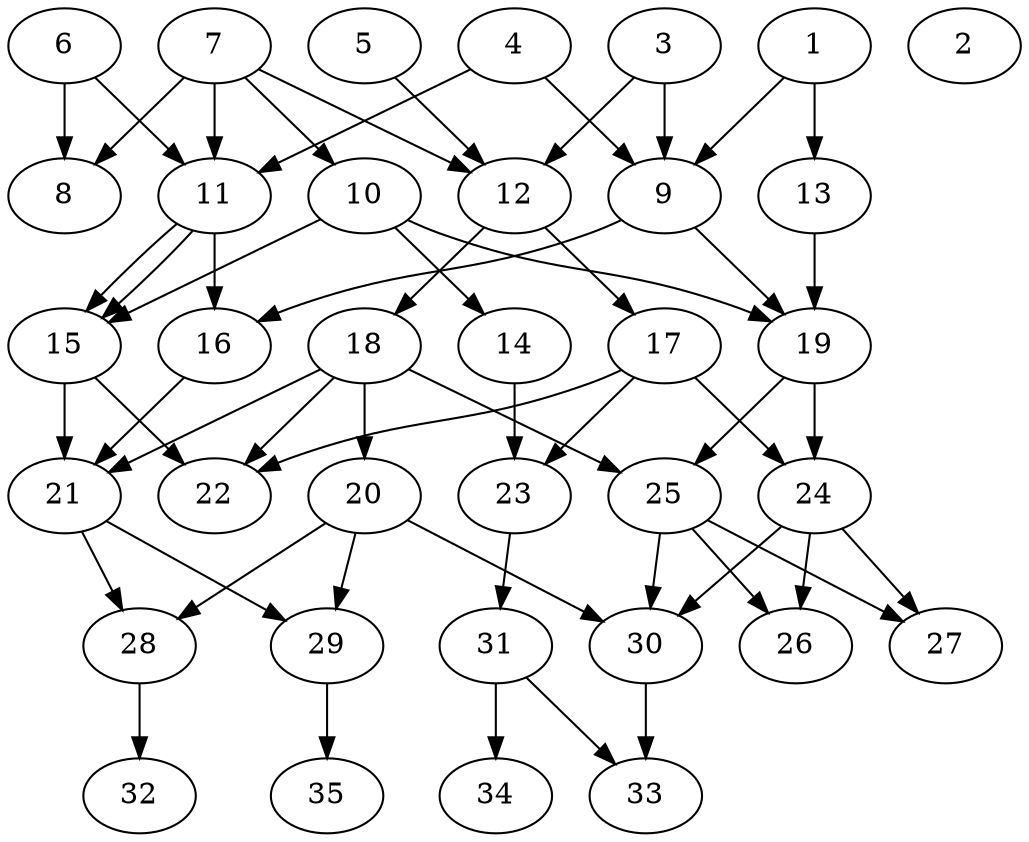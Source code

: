 // DAG (tier=2-normal, mode=data, n=35, ccr=0.442, fat=0.562, density=0.439, regular=0.576, jump=0.177, mindata=2097152, maxdata=16777216)
// DAG automatically generated by daggen at Sun Aug 24 16:33:34 2025
// /home/ermia/Project/Environments/daggen/bin/daggen --dot --ccr 0.442 --fat 0.562 --regular 0.576 --density 0.439 --jump 0.177 --mindata 2097152 --maxdata 16777216 -n 35 
digraph G {
  1 [size="6328886318782213", alpha="0.18", expect_size="3164443159391106"]
  1 -> 9 [size ="200917529919488"]
  1 -> 13 [size ="200917529919488"]
  2 [size="21159389603740604", alpha="0.07", expect_size="10579694801870302"]
  3 [size="21512414969938837504", alpha="0.14", expect_size="10756207484969418752"]
  3 -> 9 [size ="61879875534848"]
  3 -> 12 [size ="61879875534848"]
  4 [size="95868586742132688", alpha="0.12", expect_size="47934293371066344"]
  4 -> 9 [size ="2007050162798592"]
  4 -> 11 [size ="2007050162798592"]
  5 [size="7575726092045735", alpha="0.08", expect_size="3787863046022867"]
  5 -> 12 [size ="169341240737792"]
  6 [size="3501349514839521755136", alpha="0.08", expect_size="1750674757419760877568"]
  6 -> 8 [size ="1844648532246528"]
  6 -> 11 [size ="1844648532246528"]
  7 [size="934624370027090935808", alpha="0.19", expect_size="467312185013545467904"]
  7 -> 8 [size ="764741609848832"]
  7 -> 10 [size ="764741609848832"]
  7 -> 11 [size ="764741609848832"]
  7 -> 12 [size ="764741609848832"]
  8 [size="1170729316542251", alpha="0.05", expect_size="585364658271125"]
  9 [size="1807145867874926592000", alpha="0.10", expect_size="903572933937463296000"]
  9 -> 16 [size ="1186912744243200"]
  9 -> 19 [size ="1186912744243200"]
  10 [size="784065091405363456", alpha="0.12", expect_size="392032545702681728"]
  10 -> 14 [size ="880640396361728"]
  10 -> 15 [size ="880640396361728"]
  10 -> 19 [size ="880640396361728"]
  11 [size="65773314808020467712", alpha="0.01", expect_size="32886657404010233856"]
  11 -> 15 [size ="130353633165312"]
  11 -> 15 [size ="130353633165312"]
  11 -> 16 [size ="130353633165312"]
  12 [size="16679375734550990", alpha="0.01", expect_size="8339687867275495"]
  12 -> 17 [size ="1790565993676800"]
  12 -> 18 [size ="1790565993676800"]
  13 [size="1759263016625012473856", alpha="0.11", expect_size="879631508312506236928"]
  13 -> 19 [size ="1165853110304768"]
  14 [size="353029109846181632", alpha="0.15", expect_size="176514554923090816"]
  14 -> 23 [size ="234304097484800"]
  15 [size="2920238530580174", alpha="0.01", expect_size="1460119265290087"]
  15 -> 21 [size ="55967861440512"]
  15 -> 22 [size ="55967861440512"]
  16 [size="183644565848112416", alpha="0.15", expect_size="91822282924056208"]
  16 -> 21 [size ="68279989174272"]
  17 [size="19972487157548448", alpha="0.01", expect_size="9986243578774224"]
  17 -> 22 [size ="627076264624128"]
  17 -> 23 [size ="627076264624128"]
  17 -> 24 [size ="627076264624128"]
  18 [size="725766903268116992", alpha="0.15", expect_size="362883451634058496"]
  18 -> 20 [size ="1013361303093248"]
  18 -> 21 [size ="1013361303093248"]
  18 -> 22 [size ="1013361303093248"]
  18 -> 25 [size ="1013361303093248"]
  19 [size="20725410395967376", alpha="0.03", expect_size="10362705197983688"]
  19 -> 24 [size ="332521199894528"]
  19 -> 25 [size ="332521199894528"]
  20 [size="4643260763729939136512", alpha="0.13", expect_size="2321630381864969568256"]
  20 -> 28 [size ="2226582047424512"]
  20 -> 29 [size ="2226582047424512"]
  20 -> 30 [size ="2226582047424512"]
  21 [size="1051843226896766336", alpha="0.12", expect_size="525921613448383168"]
  21 -> 28 [size ="502801117478912"]
  21 -> 29 [size ="502801117478912"]
  22 [size="107498849707724416", alpha="0.03", expect_size="53749424853862208"]
  23 [size="1334941254814766080", alpha="0.01", expect_size="667470627407383040"]
  23 -> 31 [size ="2193902715011072"]
  24 [size="25971362605471629312", alpha="0.10", expect_size="12985681302735814656"]
  24 -> 26 [size ="70159498739712"]
  24 -> 27 [size ="70159498739712"]
  24 -> 30 [size ="70159498739712"]
  25 [size="4182320468836688592896", alpha="0.12", expect_size="2091160234418344296448"]
  25 -> 26 [size ="2076673361051648"]
  25 -> 27 [size ="2076673361051648"]
  25 -> 30 [size ="2076673361051648"]
  26 [size="105265300984974802944", alpha="0.10", expect_size="52632650492487401472"]
  27 [size="2889895582168136", alpha="0.03", expect_size="1444947791084068"]
  28 [size="2709974991292836352", alpha="0.00", expect_size="1354987495646418176"]
  28 -> 32 [size ="1022231752736768"]
  29 [size="10154369388374530", alpha="0.13", expect_size="5077184694187265"]
  29 -> 35 [size ="802685129326592"]
  30 [size="238246823938108686336", alpha="0.05", expect_size="119123411969054343168"]
  30 -> 33 [size ="307450167164928"]
  31 [size="1262171344877115", alpha="0.03", expect_size="631085672438557"]
  31 -> 33 [size ="104470390243328"]
  31 -> 34 [size ="104470390243328"]
  32 [size="584475071788804736", alpha="0.11", expect_size="292237535894402368"]
  33 [size="2886939954860448", alpha="0.06", expect_size="1443469977430224"]
  34 [size="907880810032294656", alpha="0.12", expect_size="453940405016147328"]
  35 [size="1451482482050997420032", alpha="0.05", expect_size="725741241025498710016"]
}